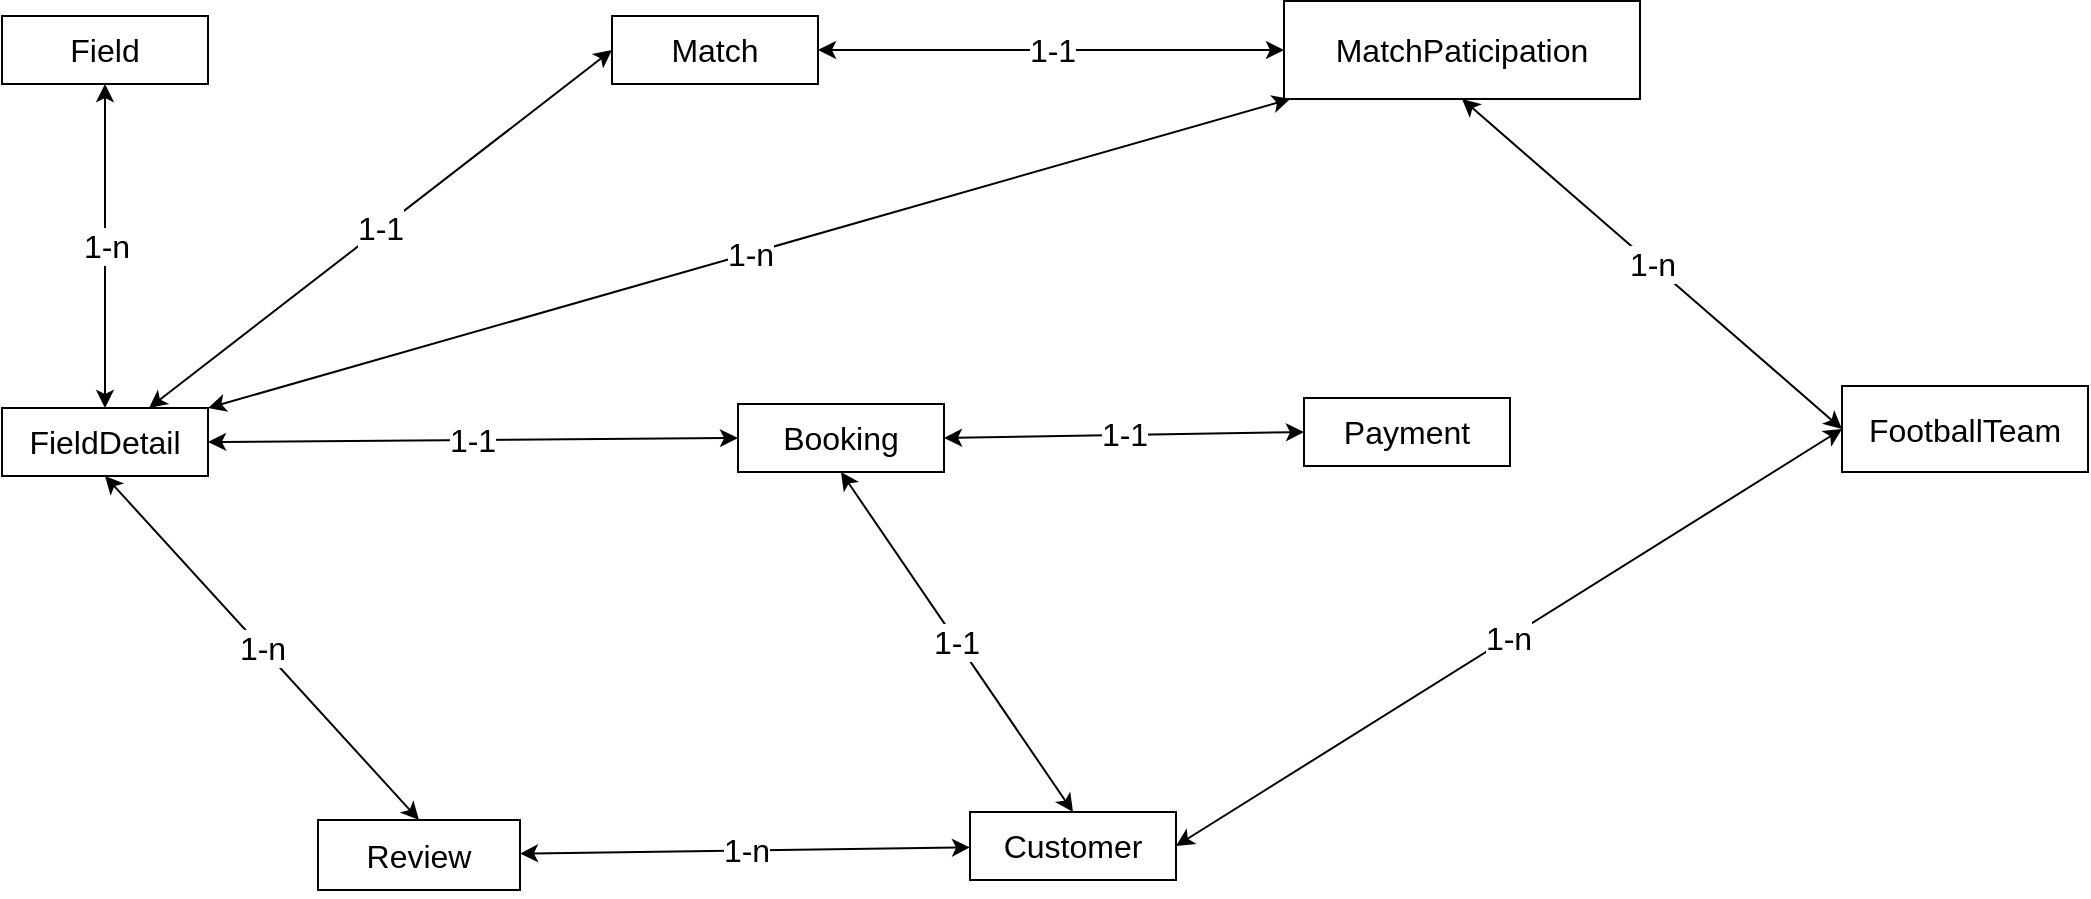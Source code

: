 <mxfile version="20.8.10" type="device"><diagram name="Page-1" id="VvE60d9JHb7W8_YoLsKh"><mxGraphModel dx="1114" dy="720" grid="0" gridSize="10" guides="1" tooltips="1" connect="1" arrows="1" fold="1" page="1" pageScale="1" pageWidth="3300" pageHeight="4681" math="0" shadow="0"><root><mxCell id="0"/><mxCell id="1" parent="0"/><mxCell id="uYN9AvDep_0fCSkJB07S-9" value="&lt;font style=&quot;font-size: 16px;&quot;&gt;Review&lt;/font&gt;" style="rounded=0;whiteSpace=wrap;html=1;" vertex="1" parent="1"><mxGeometry x="841" y="590" width="101" height="35" as="geometry"/></mxCell><mxCell id="uYN9AvDep_0fCSkJB07S-10" value="&lt;font style=&quot;font-size: 16px;&quot;&gt;Payment&lt;/font&gt;" style="rounded=0;whiteSpace=wrap;html=1;" vertex="1" parent="1"><mxGeometry x="1334" y="379" width="103" height="34" as="geometry"/></mxCell><mxCell id="uYN9AvDep_0fCSkJB07S-11" value="&lt;font style=&quot;font-size: 16px;&quot;&gt;MatchPaticipation&lt;/font&gt;" style="rounded=0;whiteSpace=wrap;html=1;" vertex="1" parent="1"><mxGeometry x="1324" y="180.5" width="178" height="49" as="geometry"/></mxCell><mxCell id="uYN9AvDep_0fCSkJB07S-12" value="&lt;font style=&quot;font-size: 16px;&quot;&gt;Match&lt;/font&gt;" style="rounded=0;whiteSpace=wrap;html=1;" vertex="1" parent="1"><mxGeometry x="988" y="188" width="103" height="34" as="geometry"/></mxCell><mxCell id="uYN9AvDep_0fCSkJB07S-13" value="&lt;font style=&quot;font-size: 16px;&quot;&gt;FootballTeam&lt;/font&gt;" style="rounded=0;whiteSpace=wrap;html=1;" vertex="1" parent="1"><mxGeometry x="1603" y="373" width="123" height="43" as="geometry"/></mxCell><mxCell id="uYN9AvDep_0fCSkJB07S-14" value="&lt;font style=&quot;font-size: 16px;&quot;&gt;Booking&lt;/font&gt;" style="rounded=0;whiteSpace=wrap;html=1;" vertex="1" parent="1"><mxGeometry x="1051" y="382" width="103" height="34" as="geometry"/></mxCell><mxCell id="uYN9AvDep_0fCSkJB07S-15" value="&lt;font style=&quot;font-size: 16px;&quot;&gt;FieldDetail&lt;/font&gt;" style="rounded=0;whiteSpace=wrap;html=1;" vertex="1" parent="1"><mxGeometry x="683" y="384" width="103" height="34" as="geometry"/></mxCell><mxCell id="uYN9AvDep_0fCSkJB07S-16" value="&lt;font style=&quot;font-size: 16px;&quot;&gt;Field&lt;/font&gt;" style="rounded=0;whiteSpace=wrap;html=1;" vertex="1" parent="1"><mxGeometry x="683" y="188" width="103" height="34" as="geometry"/></mxCell><mxCell id="uYN9AvDep_0fCSkJB07S-17" value="&lt;font style=&quot;font-size: 16px;&quot;&gt;Customer&lt;/font&gt;" style="rounded=0;whiteSpace=wrap;html=1;" vertex="1" parent="1"><mxGeometry x="1167" y="586" width="103" height="34" as="geometry"/></mxCell><mxCell id="uYN9AvDep_0fCSkJB07S-20" value="1-n" style="endArrow=classic;startArrow=classic;html=1;rounded=0;fontSize=16;" edge="1" parent="1" source="uYN9AvDep_0fCSkJB07S-17" target="uYN9AvDep_0fCSkJB07S-9"><mxGeometry width="50" height="50" relative="1" as="geometry"><mxPoint x="1130" y="528" as="sourcePoint"/><mxPoint x="1180" y="478" as="targetPoint"/></mxGeometry></mxCell><mxCell id="uYN9AvDep_0fCSkJB07S-22" value="1-n" style="endArrow=classic;startArrow=classic;html=1;rounded=0;fontSize=16;exitX=0.5;exitY=0;exitDx=0;exitDy=0;entryX=0.5;entryY=1;entryDx=0;entryDy=0;" edge="1" parent="1" source="uYN9AvDep_0fCSkJB07S-15" target="uYN9AvDep_0fCSkJB07S-16"><mxGeometry width="50" height="50" relative="1" as="geometry"><mxPoint x="1300.083" y="498" as="sourcePoint"/><mxPoint x="734" y="204" as="targetPoint"/></mxGeometry></mxCell><mxCell id="uYN9AvDep_0fCSkJB07S-23" value="1-1" style="endArrow=classic;startArrow=classic;html=1;rounded=0;fontSize=16;entryX=0;entryY=0.5;entryDx=0;entryDy=0;exitX=1;exitY=0.5;exitDx=0;exitDy=0;" edge="1" parent="1" source="uYN9AvDep_0fCSkJB07S-15" target="uYN9AvDep_0fCSkJB07S-14"><mxGeometry width="50" height="50" relative="1" as="geometry"><mxPoint x="1128" y="382" as="sourcePoint"/><mxPoint x="1089.5" y="542" as="targetPoint"/></mxGeometry></mxCell><mxCell id="uYN9AvDep_0fCSkJB07S-24" style="edgeStyle=orthogonalEdgeStyle;rounded=0;orthogonalLoop=1;jettySize=auto;html=1;exitX=0.5;exitY=1;exitDx=0;exitDy=0;fontSize=16;" edge="1" parent="1" source="uYN9AvDep_0fCSkJB07S-10" target="uYN9AvDep_0fCSkJB07S-10"><mxGeometry relative="1" as="geometry"/></mxCell><mxCell id="uYN9AvDep_0fCSkJB07S-25" value="1-1" style="endArrow=classic;startArrow=classic;html=1;rounded=0;fontSize=16;entryX=1;entryY=0.5;entryDx=0;entryDy=0;exitX=0;exitY=0.5;exitDx=0;exitDy=0;" edge="1" parent="1" source="uYN9AvDep_0fCSkJB07S-10" target="uYN9AvDep_0fCSkJB07S-14"><mxGeometry width="50" height="50" relative="1" as="geometry"><mxPoint x="1503" y="268.0" as="sourcePoint"/><mxPoint x="1366" y="272" as="targetPoint"/></mxGeometry></mxCell><mxCell id="uYN9AvDep_0fCSkJB07S-27" style="edgeStyle=orthogonalEdgeStyle;rounded=0;orthogonalLoop=1;jettySize=auto;html=1;exitX=0.5;exitY=1;exitDx=0;exitDy=0;fontSize=16;" edge="1" parent="1" source="uYN9AvDep_0fCSkJB07S-17" target="uYN9AvDep_0fCSkJB07S-17"><mxGeometry relative="1" as="geometry"/></mxCell><mxCell id="uYN9AvDep_0fCSkJB07S-28" value="1-1" style="endArrow=classic;startArrow=classic;html=1;rounded=0;fontSize=16;entryX=0.5;entryY=1;entryDx=0;entryDy=0;exitX=0.5;exitY=0;exitDx=0;exitDy=0;" edge="1" parent="1" source="uYN9AvDep_0fCSkJB07S-17" target="uYN9AvDep_0fCSkJB07S-14"><mxGeometry width="50" height="50" relative="1" as="geometry"><mxPoint x="1139" y="391" as="sourcePoint"/><mxPoint x="1273" y="282" as="targetPoint"/></mxGeometry></mxCell><mxCell id="uYN9AvDep_0fCSkJB07S-30" value="1-n" style="endArrow=classic;startArrow=classic;html=1;rounded=0;fontSize=16;exitX=0;exitY=0.5;exitDx=0;exitDy=0;entryX=1;entryY=0.5;entryDx=0;entryDy=0;" edge="1" parent="1" source="uYN9AvDep_0fCSkJB07S-13" target="uYN9AvDep_0fCSkJB07S-17"><mxGeometry width="50" height="50" relative="1" as="geometry"><mxPoint x="1130" y="528" as="sourcePoint"/><mxPoint x="1180" y="478" as="targetPoint"/></mxGeometry></mxCell><mxCell id="uYN9AvDep_0fCSkJB07S-31" value="1-n" style="endArrow=classic;startArrow=classic;html=1;rounded=0;fontSize=16;exitX=0;exitY=0.5;exitDx=0;exitDy=0;entryX=0.5;entryY=1;entryDx=0;entryDy=0;" edge="1" parent="1" source="uYN9AvDep_0fCSkJB07S-13" target="uYN9AvDep_0fCSkJB07S-11"><mxGeometry width="50" height="50" relative="1" as="geometry"><mxPoint x="1527" y="552.5" as="sourcePoint"/><mxPoint x="1324" y="557" as="targetPoint"/></mxGeometry></mxCell><mxCell id="uYN9AvDep_0fCSkJB07S-33" value="1-1" style="endArrow=classic;startArrow=classic;html=1;rounded=0;fontSize=16;entryX=0;entryY=0.5;entryDx=0;entryDy=0;" edge="1" parent="1" source="uYN9AvDep_0fCSkJB07S-15" target="uYN9AvDep_0fCSkJB07S-12"><mxGeometry width="50" height="50" relative="1" as="geometry"><mxPoint x="744.5" y="392.0" as="sourcePoint"/><mxPoint x="881.5" y="540" as="targetPoint"/></mxGeometry></mxCell><mxCell id="uYN9AvDep_0fCSkJB07S-34" value="1-1" style="endArrow=classic;startArrow=classic;html=1;rounded=0;fontSize=16;entryX=0;entryY=0.5;entryDx=0;entryDy=0;exitX=1;exitY=0.5;exitDx=0;exitDy=0;" edge="1" parent="1" source="uYN9AvDep_0fCSkJB07S-12" target="uYN9AvDep_0fCSkJB07S-11"><mxGeometry width="50" height="50" relative="1" as="geometry"><mxPoint x="771.434" y="358" as="sourcePoint"/><mxPoint x="998" y="215.0" as="targetPoint"/></mxGeometry></mxCell><mxCell id="uYN9AvDep_0fCSkJB07S-35" value="1-n" style="endArrow=classic;startArrow=classic;html=1;rounded=0;fontSize=16;entryX=0.5;entryY=0;entryDx=0;entryDy=0;exitX=0.5;exitY=1;exitDx=0;exitDy=0;" edge="1" parent="1" source="uYN9AvDep_0fCSkJB07S-15" target="uYN9AvDep_0fCSkJB07S-9"><mxGeometry width="50" height="50" relative="1" as="geometry"><mxPoint x="796.0" y="375" as="sourcePoint"/><mxPoint x="1056" y="375" as="targetPoint"/></mxGeometry></mxCell><mxCell id="uYN9AvDep_0fCSkJB07S-38" value="1-n" style="endArrow=classic;startArrow=classic;html=1;rounded=0;fontSize=16;exitX=1;exitY=0;exitDx=0;exitDy=0;" edge="1" parent="1" source="uYN9AvDep_0fCSkJB07S-15" target="uYN9AvDep_0fCSkJB07S-11"><mxGeometry width="50" height="50" relative="1" as="geometry"><mxPoint x="766.487" y="394" as="sourcePoint"/><mxPoint x="998" y="215.0" as="targetPoint"/></mxGeometry></mxCell></root></mxGraphModel></diagram></mxfile>
